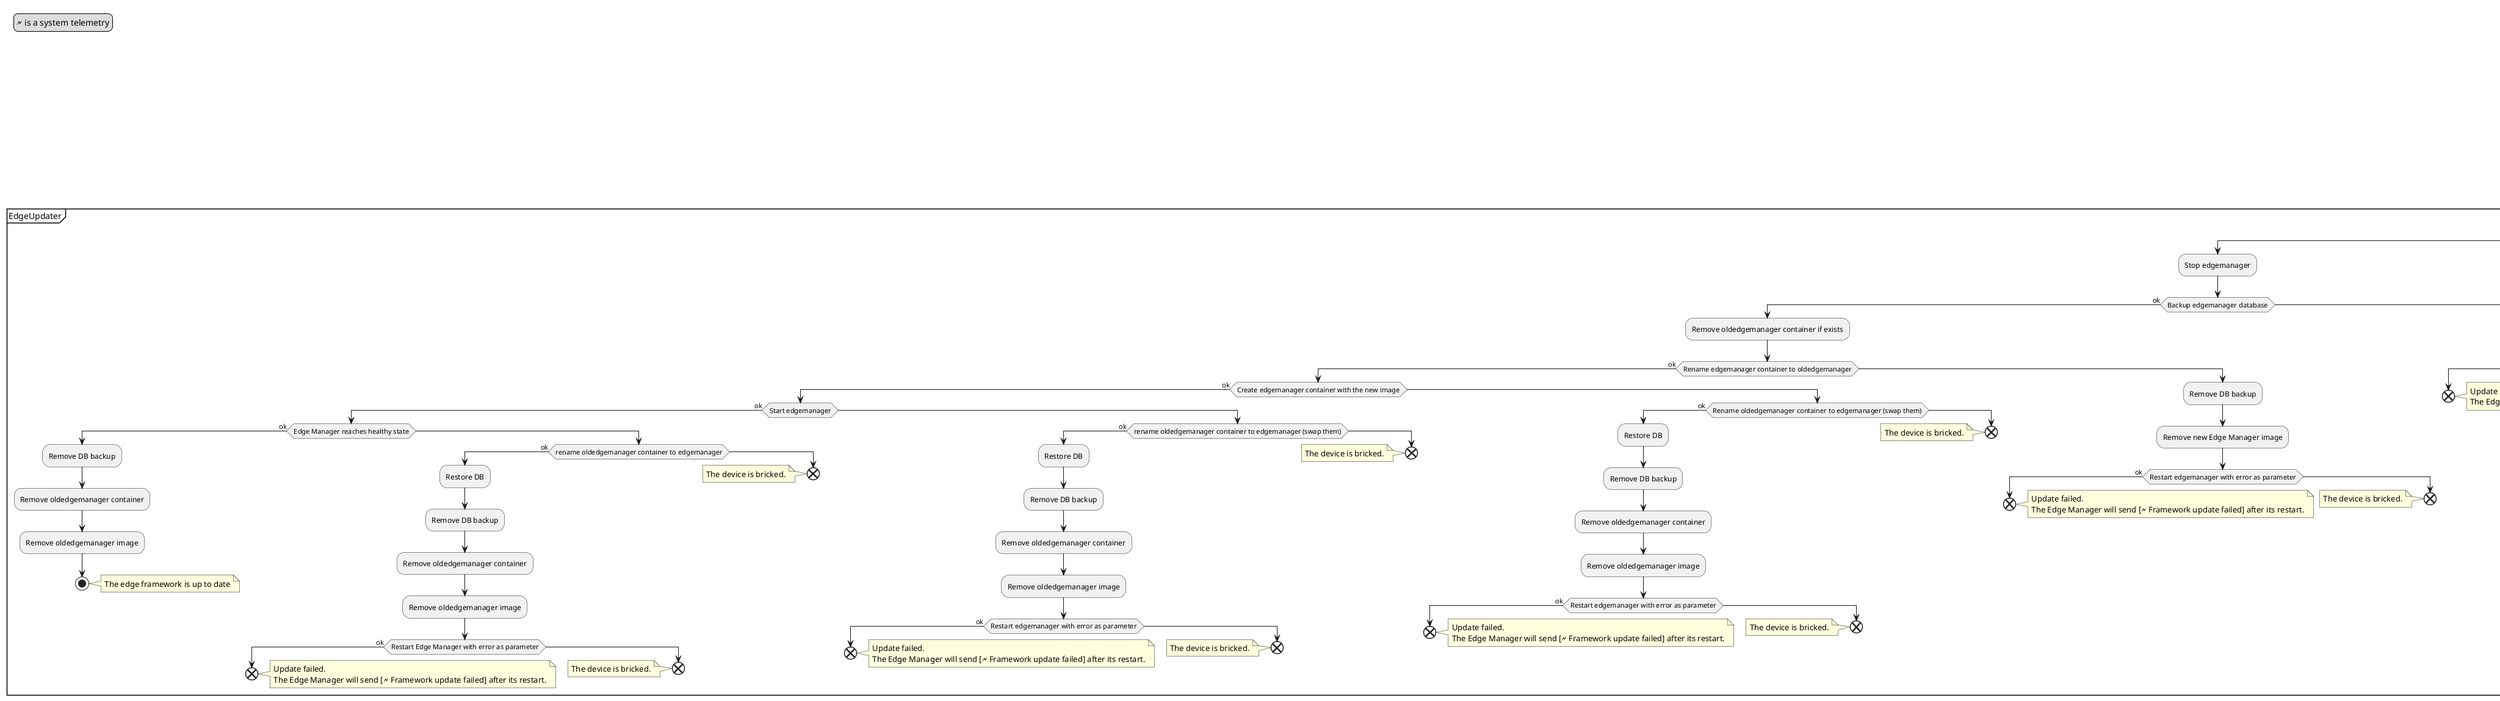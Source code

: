@startuml
legend top left
🗲 is a system telemetry
endlegend

start
-> Twin update;
:🗲 Framework update in progress;
if (Pull New EdgeManager image) then (ok)
    :Remove all images named edgeupdater, whatever is the version/repo;
    if (Pull EdgeUpdater image) then (ok)
        if (Run EdgeUpdater image) then (ok)
            partition EdgeUpdater {
                ' Preflight checks
                if (EdgeManager container exist and a new image is present localy) then (ok)
                    :Stop edgemanager;
                    if (Backup edgemanager database) then (ok)
                        ' If this one fails we assume there is no EM already present
                        :Remove oldedgemanager container if exists;
                        if(Rename edgemanager container to oldedgemanager) then (ok)
                            if (Create edgemanager container with the new image) then (ok)
                                if (Start edgemanager) then (ok)
                                    if(Edge Manager reaches healthy state) then (ok)
                                        ' No error handling here, we are done, it's best effort mode
                                        :Remove DB backup;
                                        :Remove oldedgemanager container;
                                        :Remove oldedgemanager image;
                                        stop
                                        note right
                                        The edge framework is up to date
                                        end note
                                    else
                                        if(rename oldedgemanager container to edgemanager) then (ok)
                                            ' No error handling here, we are done, it's best effort mode
                                            :Restore DB;
                                            :Remove DB backup;
                                            :Remove oldedgemanager container;
                                            :Remove oldedgemanager image;
                                            if(Restart Edge Manager with error as parameter) then (ok)
                                                end
                                                note right
                                                Update failed.
                                                The Edge Manager will send [🗲 Framework update failed] after its restart.
                                                end note
                                            else
                                                end
                                                note left
                                                The device is bricked.
                                                end note
                                            endif
                                        else
                                            end
                                            note left
                                            The device is bricked.
                                            end note
                                        endif
                                    endif
                                else
                                    if(rename oldedgemanager container to edgemanager (swap them)) then (ok)
                                        ' No error handling here, we are done, it's best effort mode
                                        :Restore DB;
                                        :Remove DB backup;
                                        :Remove oldedgemanager container;
                                        :Remove oldedgemanager image;
                                        if(Restart edgemanager with error as parameter) then (ok)
                                            end
                                            note right
                                            Update failed.
                                            The Edge Manager will send [🗲 Framework update failed] after its restart.
                                            end note
                                        else
                                            end
                                            note left
                                            The device is bricked.
                                            end note
                                        endif
                                    else
                                        end
                                        note left
                                        The device is bricked.
                                        end note
                                    endif
                                endif
                            else
                                if(Rename oldedgemanager container to edgemanager (swap them)) then (ok)
                                    ' No error handling here, we are done, it's best effort mode
                                    :Restore DB;
                                    :Remove DB backup;
                                    :Remove oldedgemanager container;
                                    :Remove oldedgemanager image;
                                    if(Restart edgemanager with error as parameter) then (ok)
                                        end
                                        note right
                                        Update failed.
                                        The Edge Manager will send [🗲 Framework update failed] after its restart.
                                        end note
                                    else
                                        end
                                        note left
                                        The device is bricked.
                                        end note
                                    endif
                                else
                                    end
                                    note left
                                    The device is bricked.
                                    end note
                                endif
                            endif
                        else
                            :Remove DB backup;
                            :Remove new Edge Manager image;
                            if(Restart edgemanager with error as parameter) then (ok)
                                end
                                note right
                                Update failed.
                                The Edge Manager will send [🗲 Framework update failed] after its restart.
                                end note
                            else
                                end
                                note left
                                The device is bricked.
                                end note
                            endif
                        endif
                    else
                        :Remove new Edge Manager image;
                        if(Restart edgemanager with error as parameter) then (ok)
                            end
                            note right
                            Update failed.
                            The Edge Manager will send [🗲 Framework update failed] after its restart.
                            end note
                        else
                            end
                            note left
                            The device is bricked.
                            end note
                        endif
                    endif
                else
                    :Remove new Edge Manager image;
                    if(Restart edgemanager with error as parameter) then (ok)
                        end
                        note right
                        Update failed.
                        The Edge Manager will send [🗲 Framework update failed] after its restart.
                        end note
                    else
                        end
                        note right
                        The device is bricked.
                        end note
                    endif
                endif
            }
        else
            :Remove new Edge Manager image;
            :Remove EdgeUpdater image;
            :🗲 Framework update failed;
            end
        endif
    else
        :Remove new Edge Manager image;
        :🗲 Framework update failed;
        end
    endif
else
    :🗲 Framework update failed;
    end
endif
@enduml
